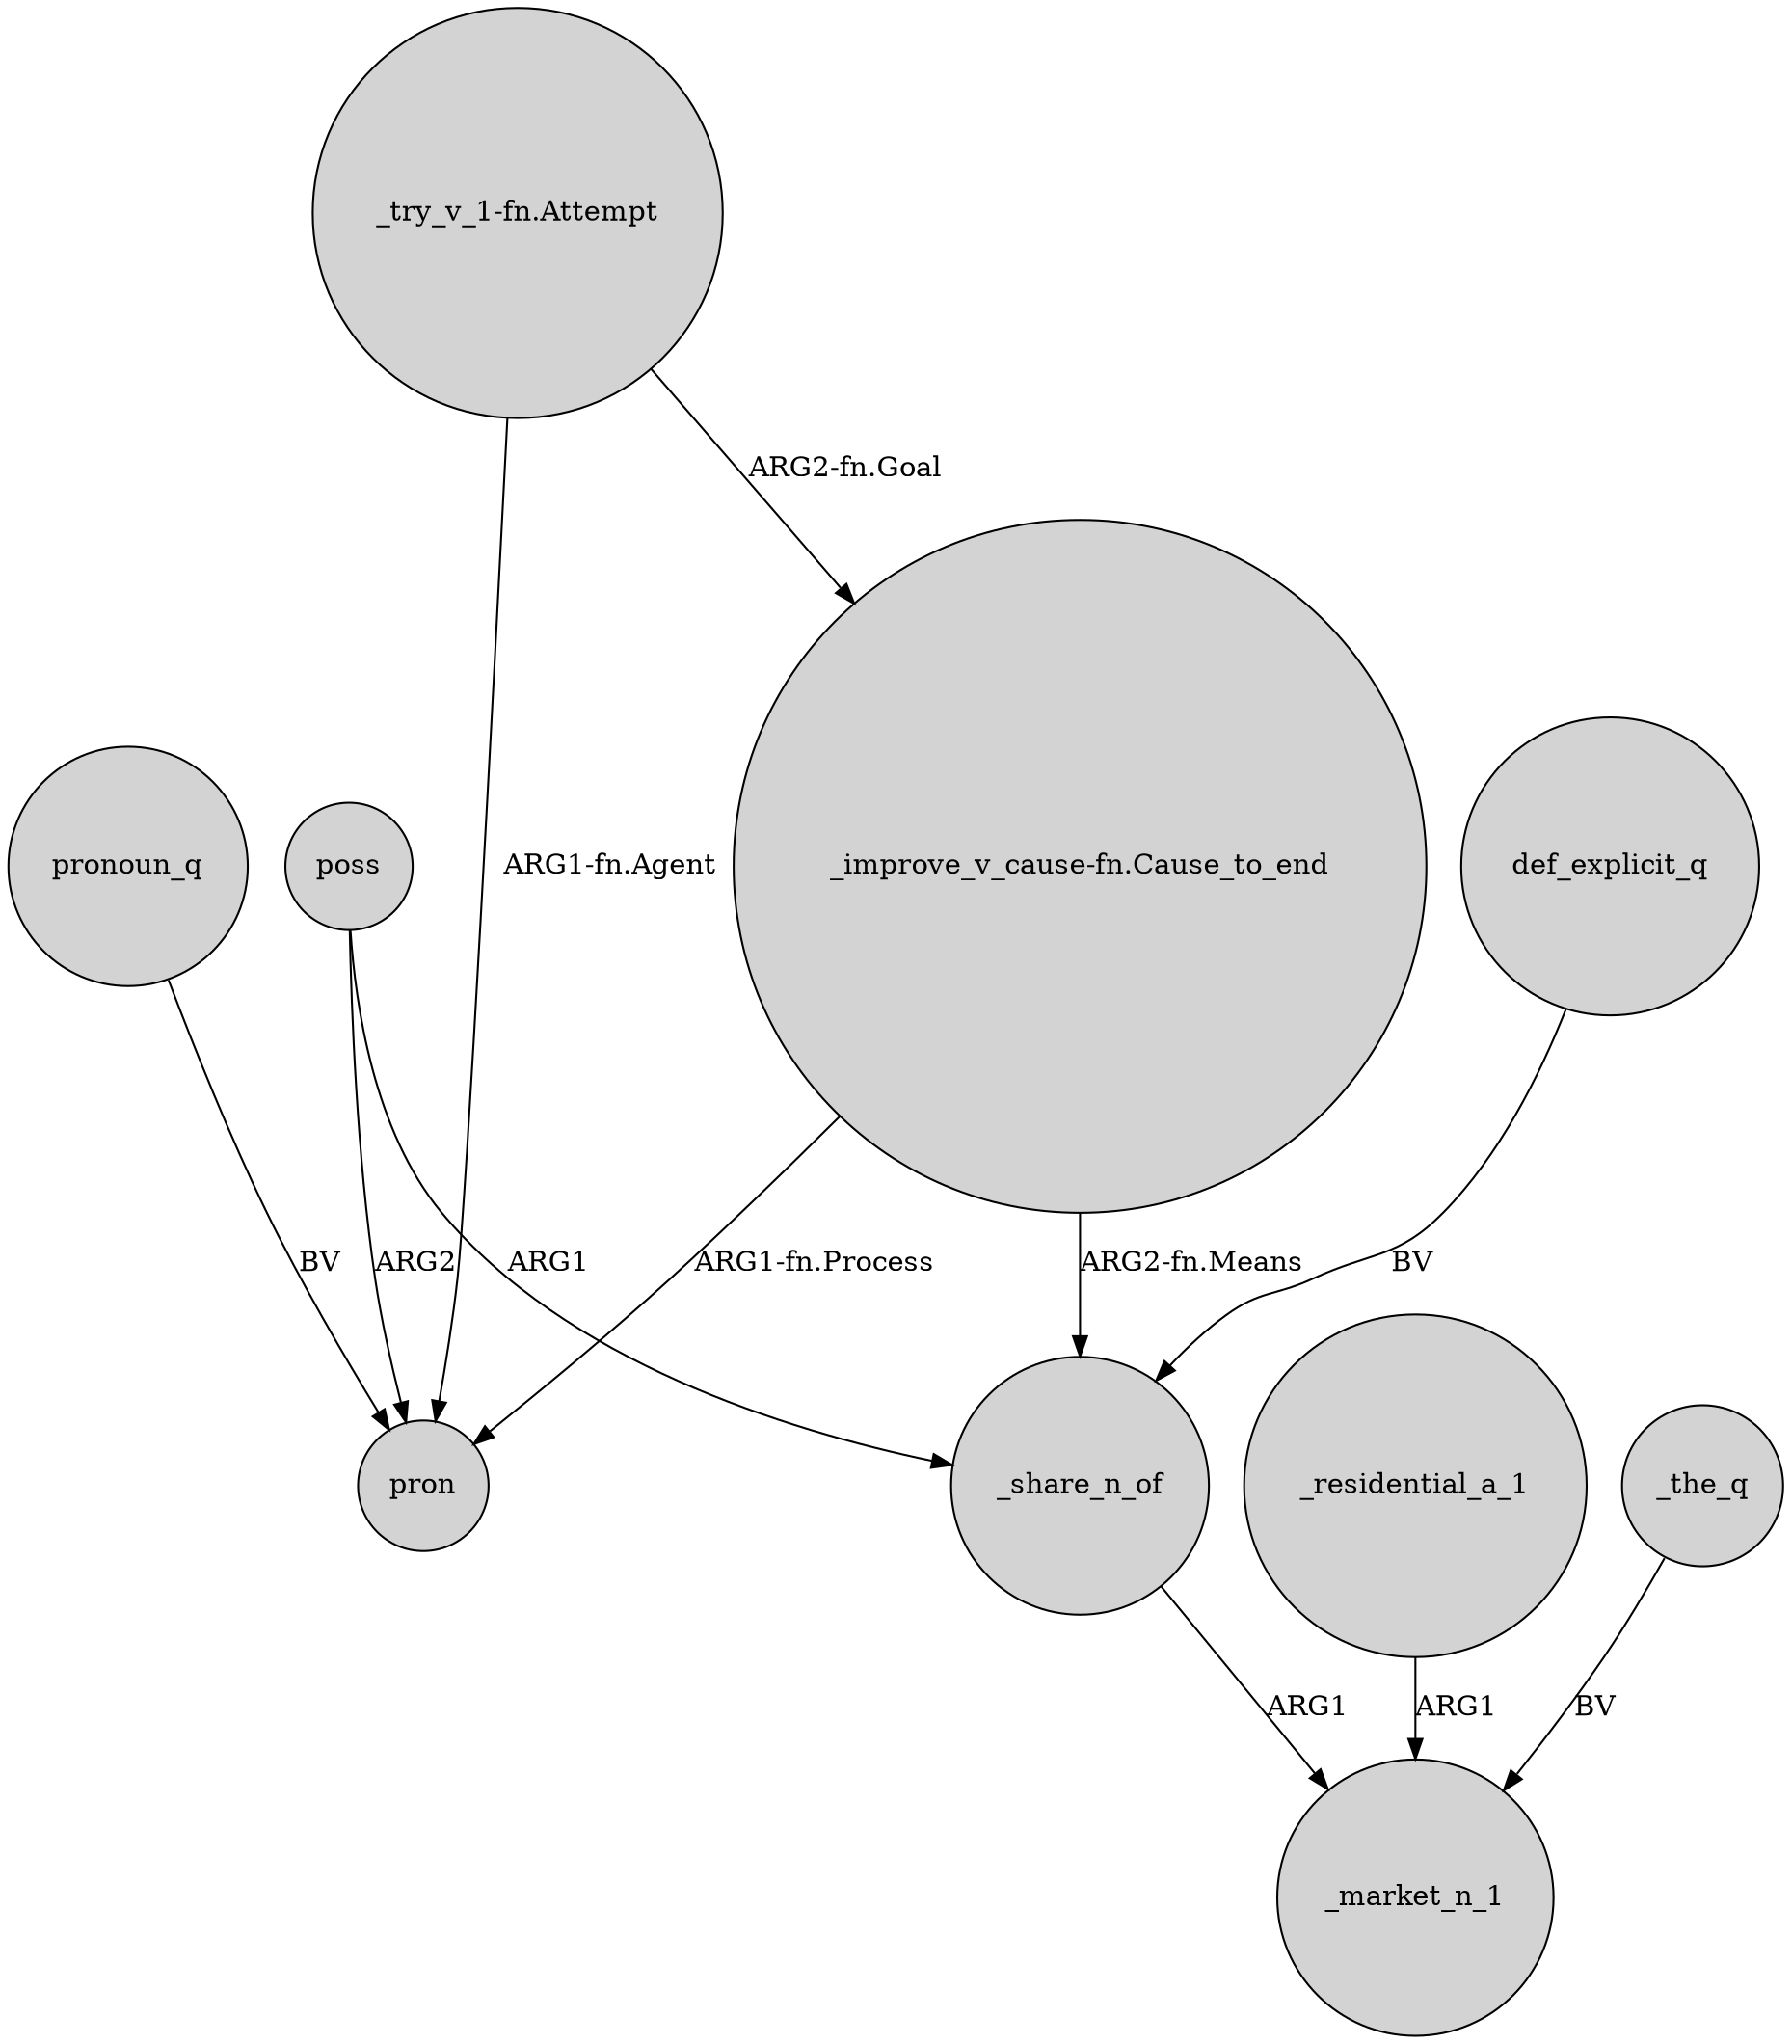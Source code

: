 digraph {
	node [shape=circle style=filled]
	"_improve_v_cause-fn.Cause_to_end" -> pron [label="ARG1-fn.Process"]
	"_try_v_1-fn.Attempt" -> "_improve_v_cause-fn.Cause_to_end" [label="ARG2-fn.Goal"]
	poss -> _share_n_of [label=ARG1]
	_residential_a_1 -> _market_n_1 [label=ARG1]
	"_try_v_1-fn.Attempt" -> pron [label="ARG1-fn.Agent"]
	_share_n_of -> _market_n_1 [label=ARG1]
	_the_q -> _market_n_1 [label=BV]
	"_improve_v_cause-fn.Cause_to_end" -> _share_n_of [label="ARG2-fn.Means"]
	pronoun_q -> pron [label=BV]
	poss -> pron [label=ARG2]
	def_explicit_q -> _share_n_of [label=BV]
}
